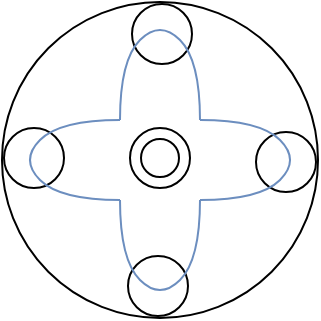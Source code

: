 <mxfile version="13.3.5" type="device"><diagram id="-HJst7C2C2QKQmz1-RfU" name="Page-1"><mxGraphModel dx="2071" dy="1067" grid="1" gridSize="1" guides="1" tooltips="1" connect="1" arrows="1" fold="1" page="1" pageScale="1" pageWidth="827" pageHeight="1169" math="0" shadow="0"><root><mxCell id="0"/><mxCell id="1" parent="0"/><mxCell id="5PTDPKcmmMIIBCfoGJvf-25" value="" style="ellipse;whiteSpace=wrap;html=1;aspect=fixed;" vertex="1" parent="1"><mxGeometry x="61" y="421" width="158" height="158" as="geometry"/></mxCell><mxCell id="5PTDPKcmmMIIBCfoGJvf-9" value="" style="ellipse;whiteSpace=wrap;html=1;aspect=fixed;" vertex="1" parent="1"><mxGeometry x="62" y="484" width="30" height="30" as="geometry"/></mxCell><mxCell id="5PTDPKcmmMIIBCfoGJvf-4" value="" style="curved=1;endArrow=none;html=1;endFill=0;fillColor=#dae8fc;strokeColor=#6c8ebf;" edge="1" parent="1"><mxGeometry width="50" height="50" relative="1" as="geometry"><mxPoint x="120" y="520" as="sourcePoint"/><mxPoint x="120" y="480" as="targetPoint"/><Array as="points"><mxPoint x="90" y="520"/><mxPoint x="70" y="500"/><mxPoint x="90" y="480"/></Array></mxGeometry></mxCell><mxCell id="5PTDPKcmmMIIBCfoGJvf-13" value="" style="group;rotation=90;" vertex="1" connectable="0" parent="1"><mxGeometry x="125" y="417" width="30" height="40" as="geometry"/></mxCell><mxCell id="5PTDPKcmmMIIBCfoGJvf-11" value="" style="ellipse;whiteSpace=wrap;html=1;aspect=fixed;rotation=90;" vertex="1" parent="5PTDPKcmmMIIBCfoGJvf-13"><mxGeometry x="1" y="5" width="30" height="30" as="geometry"/></mxCell><mxCell id="5PTDPKcmmMIIBCfoGJvf-12" value="" style="curved=1;endArrow=none;html=1;endFill=0;fillColor=#dae8fc;strokeColor=#6c8ebf;" edge="1" parent="5PTDPKcmmMIIBCfoGJvf-13"><mxGeometry width="50" height="50" relative="1" as="geometry"><mxPoint x="-5" y="63" as="sourcePoint"/><mxPoint x="35" y="63" as="targetPoint"/><Array as="points"><mxPoint x="-5" y="33"/><mxPoint x="15" y="13"/><mxPoint x="35" y="33"/></Array></mxGeometry></mxCell><mxCell id="5PTDPKcmmMIIBCfoGJvf-15" value="" style="group;rotation=-180;" vertex="1" connectable="0" parent="1"><mxGeometry x="188" y="480" width="30" height="40" as="geometry"/></mxCell><mxCell id="5PTDPKcmmMIIBCfoGJvf-16" value="" style="ellipse;whiteSpace=wrap;html=1;aspect=fixed;rotation=-180;" vertex="1" parent="5PTDPKcmmMIIBCfoGJvf-15"><mxGeometry y="6" width="30" height="30" as="geometry"/></mxCell><mxCell id="5PTDPKcmmMIIBCfoGJvf-17" value="" style="curved=1;endArrow=none;html=1;endFill=0;fillColor=#dae8fc;strokeColor=#6c8ebf;" edge="1" parent="5PTDPKcmmMIIBCfoGJvf-15"><mxGeometry width="50" height="50" relative="1" as="geometry"><mxPoint x="-28" as="sourcePoint"/><mxPoint x="-28" y="40" as="targetPoint"/><Array as="points"><mxPoint x="2"/><mxPoint x="22" y="20"/><mxPoint x="2" y="40"/></Array></mxGeometry></mxCell><mxCell id="5PTDPKcmmMIIBCfoGJvf-18" value="" style="group;rotation=-90;" vertex="1" connectable="0" parent="1"><mxGeometry x="125" y="543" width="30" height="40" as="geometry"/></mxCell><mxCell id="5PTDPKcmmMIIBCfoGJvf-19" value="" style="ellipse;whiteSpace=wrap;html=1;aspect=fixed;rotation=-90;" vertex="1" parent="5PTDPKcmmMIIBCfoGJvf-18"><mxGeometry x="-1" y="5" width="30" height="30" as="geometry"/></mxCell><mxCell id="5PTDPKcmmMIIBCfoGJvf-20" value="" style="curved=1;endArrow=none;html=1;endFill=0;fillColor=#dae8fc;strokeColor=#6c8ebf;" edge="1" parent="5PTDPKcmmMIIBCfoGJvf-18"><mxGeometry width="50" height="50" relative="1" as="geometry"><mxPoint x="35" y="-23" as="sourcePoint"/><mxPoint x="-5" y="-23" as="targetPoint"/><Array as="points"><mxPoint x="35" y="7"/><mxPoint x="15" y="27"/><mxPoint x="-5" y="7"/></Array></mxGeometry></mxCell><mxCell id="5PTDPKcmmMIIBCfoGJvf-23" value="" style="group" vertex="1" connectable="0" parent="1"><mxGeometry x="125" y="484" width="30" height="30" as="geometry"/></mxCell><mxCell id="5PTDPKcmmMIIBCfoGJvf-21" value="" style="ellipse;whiteSpace=wrap;html=1;aspect=fixed;" vertex="1" parent="5PTDPKcmmMIIBCfoGJvf-23"><mxGeometry width="30" height="30" as="geometry"/></mxCell><mxCell id="5PTDPKcmmMIIBCfoGJvf-22" value="" style="ellipse;whiteSpace=wrap;html=1;aspect=fixed;" vertex="1" parent="5PTDPKcmmMIIBCfoGJvf-23"><mxGeometry x="5.5" y="5.5" width="19" height="19" as="geometry"/></mxCell></root></mxGraphModel></diagram></mxfile>